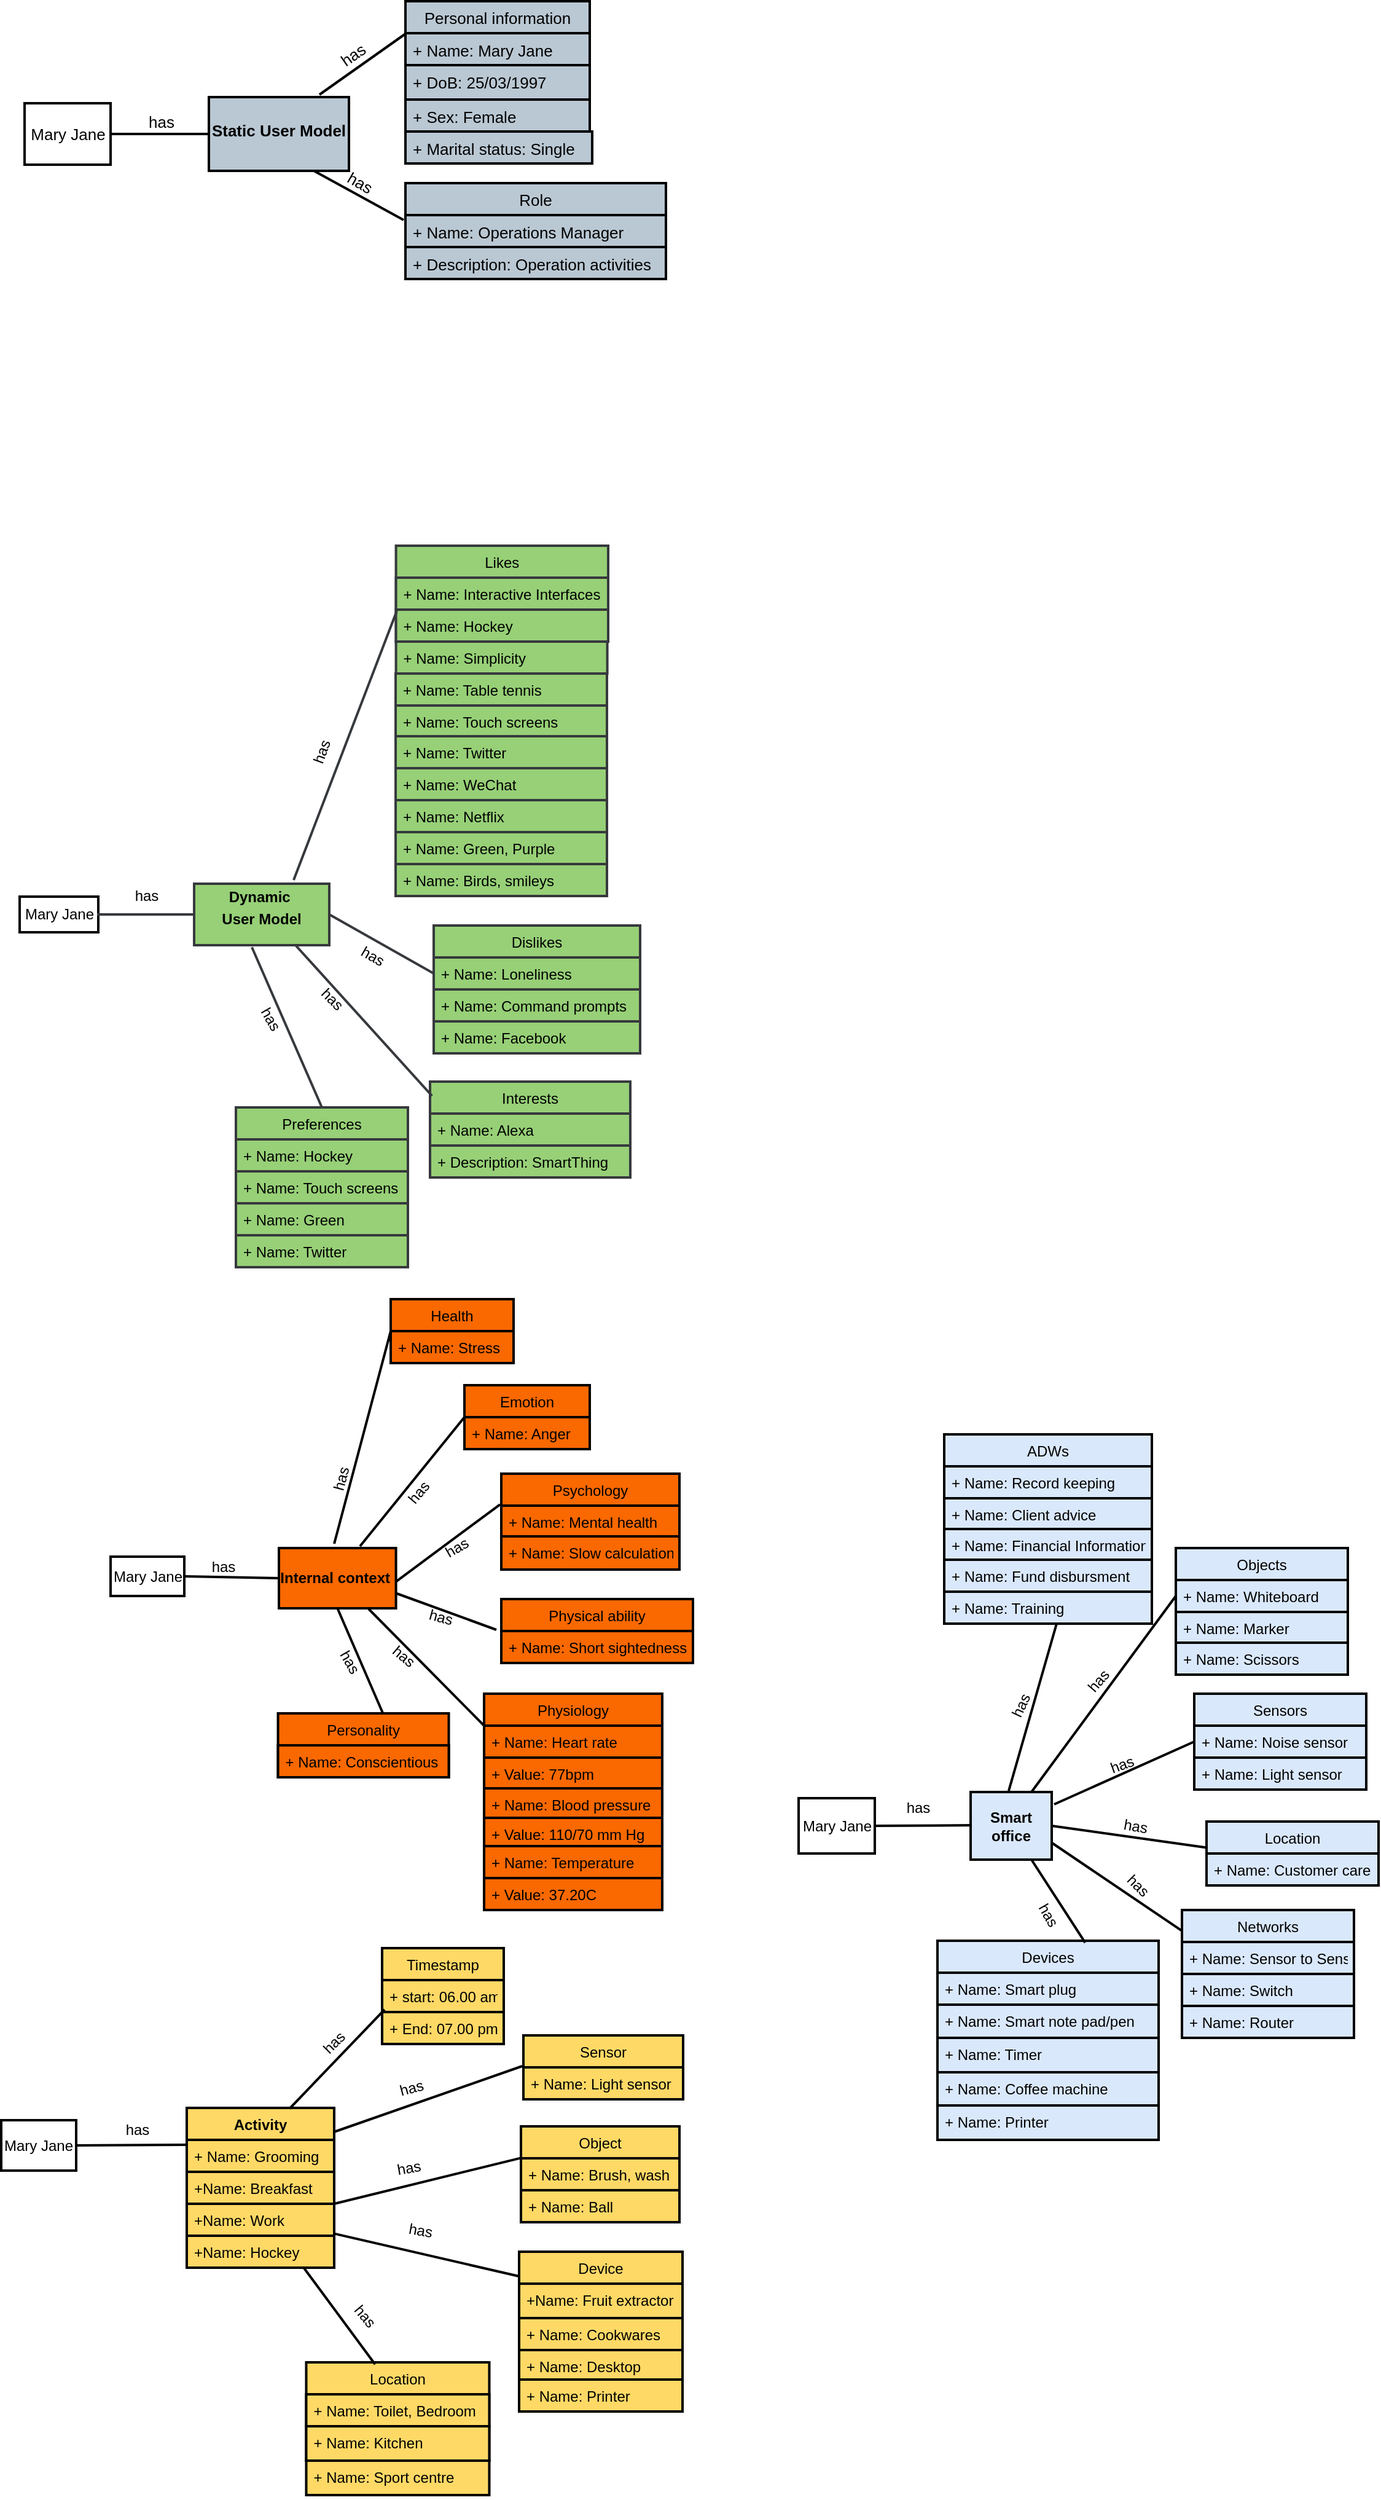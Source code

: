<mxfile version="20.6.0" type="github">
  <diagram id="Bp2Dv1LTaWJT7jzbfcM8" name="Page-1">
    <mxGraphModel dx="1422" dy="1513" grid="0" gridSize="10" guides="1" tooltips="1" connect="1" arrows="1" fold="1" page="1" pageScale="1" pageWidth="827" pageHeight="1169" math="0" shadow="0">
      <root>
        <mxCell id="0" />
        <mxCell id="1" parent="0" />
        <mxCell id="ATSnxGeb57XHxsGHP6tk-2" value="Personal information" style="swimlane;fontStyle=0;childLayout=stackLayout;horizontal=1;startSize=26;fillColor=#BAC8D3;horizontalStack=0;resizeParent=1;resizeParentMax=0;resizeLast=0;collapsible=1;marginBottom=0;strokeColor=#000000;strokeWidth=2;fontSize=13;" parent="1" vertex="1">
          <mxGeometry x="-442" y="-273" width="150" height="106" as="geometry" />
        </mxCell>
        <mxCell id="ATSnxGeb57XHxsGHP6tk-3" value="+ Name: Mary Jane" style="text;strokeColor=#000000;fillColor=#bac8d3;align=left;verticalAlign=top;spacingLeft=4;spacingRight=4;overflow=hidden;rotatable=0;points=[[0,0.5],[1,0.5]];portConstraint=eastwest;strokeWidth=2;fontSize=13;" parent="ATSnxGeb57XHxsGHP6tk-2" vertex="1">
          <mxGeometry y="26" width="150" height="26" as="geometry" />
        </mxCell>
        <mxCell id="ATSnxGeb57XHxsGHP6tk-4" value="+ DoB: 25/03/1997" style="text;strokeColor=#000000;fillColor=#bac8d3;align=left;verticalAlign=top;spacingLeft=4;spacingRight=4;overflow=hidden;rotatable=0;points=[[0,0.5],[1,0.5]];portConstraint=eastwest;strokeWidth=2;fontSize=13;" parent="ATSnxGeb57XHxsGHP6tk-2" vertex="1">
          <mxGeometry y="52" width="150" height="28" as="geometry" />
        </mxCell>
        <mxCell id="ATSnxGeb57XHxsGHP6tk-5" value="+ Sex: Female" style="text;strokeColor=#000000;fillColor=#bac8d3;align=left;verticalAlign=top;spacingLeft=4;spacingRight=4;overflow=hidden;rotatable=0;points=[[0,0.5],[1,0.5]];portConstraint=eastwest;strokeWidth=2;fontSize=13;" parent="ATSnxGeb57XHxsGHP6tk-2" vertex="1">
          <mxGeometry y="80" width="150" height="26" as="geometry" />
        </mxCell>
        <mxCell id="ATSnxGeb57XHxsGHP6tk-6" value="Role" style="swimlane;fontStyle=0;childLayout=stackLayout;horizontal=1;startSize=26;fillColor=#bac8d3;horizontalStack=0;resizeParent=1;resizeParentMax=0;resizeLast=0;collapsible=1;marginBottom=0;strokeColor=#000000;strokeWidth=2;fontSize=13;" parent="1" vertex="1">
          <mxGeometry x="-442" y="-125" width="212" height="78" as="geometry" />
        </mxCell>
        <mxCell id="ATSnxGeb57XHxsGHP6tk-7" value="+ Name: Operations Manager" style="text;strokeColor=#000000;fillColor=#bac8d3;align=left;verticalAlign=top;spacingLeft=4;spacingRight=4;overflow=hidden;rotatable=0;points=[[0,0.5],[1,0.5]];portConstraint=eastwest;strokeWidth=2;fontSize=13;" parent="ATSnxGeb57XHxsGHP6tk-6" vertex="1">
          <mxGeometry y="26" width="212" height="26" as="geometry" />
        </mxCell>
        <mxCell id="ATSnxGeb57XHxsGHP6tk-8" value="+ Description: Operation activities" style="text;strokeColor=#000000;fillColor=#bac8d3;align=left;verticalAlign=top;spacingLeft=4;spacingRight=4;overflow=hidden;rotatable=0;points=[[0,0.5],[1,0.5]];portConstraint=eastwest;strokeWidth=2;fontSize=13;" parent="ATSnxGeb57XHxsGHP6tk-6" vertex="1">
          <mxGeometry y="52" width="212" height="26" as="geometry" />
        </mxCell>
        <mxCell id="ATSnxGeb57XHxsGHP6tk-9" value="" style="endArrow=none;html=1;rounded=0;fillColor=#bac8d3;strokeColor=#000000;strokeWidth=2;entryX=0;entryY=0.25;entryDx=0;entryDy=0;fontSize=13;" parent="1" target="ATSnxGeb57XHxsGHP6tk-2" edge="1">
          <mxGeometry width="50" height="50" relative="1" as="geometry">
            <mxPoint x="-512" y="-197" as="sourcePoint" />
            <mxPoint x="-282" y="-315" as="targetPoint" />
          </mxGeometry>
        </mxCell>
        <mxCell id="ATSnxGeb57XHxsGHP6tk-10" value="" style="endArrow=none;html=1;rounded=0;exitX=0.75;exitY=1;exitDx=0;exitDy=0;entryX=-0.007;entryY=0.154;entryDx=0;entryDy=0;entryPerimeter=0;fillColor=#bac8d3;strokeColor=#000000;strokeWidth=2;fontSize=13;" parent="1" source="ATSnxGeb57XHxsGHP6tk-13" target="ATSnxGeb57XHxsGHP6tk-7" edge="1">
          <mxGeometry width="50" height="50" relative="1" as="geometry">
            <mxPoint x="-397" y="-175" as="sourcePoint" />
            <mxPoint x="-282" y="-115" as="targetPoint" />
          </mxGeometry>
        </mxCell>
        <mxCell id="ATSnxGeb57XHxsGHP6tk-11" value="has" style="text;html=1;align=center;verticalAlign=middle;resizable=0;points=[];autosize=1;rotation=30;strokeWidth=0;strokeColor=none;fontSize=13;" parent="1" vertex="1">
          <mxGeometry x="-495" y="-136" width="31" height="20" as="geometry" />
        </mxCell>
        <mxCell id="ATSnxGeb57XHxsGHP6tk-12" value="Mary Jane" style="html=1;strokeWidth=2;strokeColor=#000000;fontSize=13;" parent="1" vertex="1">
          <mxGeometry x="-752" y="-190" width="70" height="50" as="geometry" />
        </mxCell>
        <mxCell id="ATSnxGeb57XHxsGHP6tk-13" value="&lt;p style=&quot;margin: 4px 0px 0px; text-align: center; font-size: 13px;&quot;&gt;&lt;br style=&quot;font-size: 13px;&quot;&gt;&lt;b style=&quot;font-size: 13px;&quot;&gt;Static User Model&lt;/b&gt;&lt;/p&gt;" style="verticalAlign=top;align=left;overflow=fill;fontSize=13;fontFamily=Helvetica;html=1;strokeColor=#000000;strokeWidth=2;fillColor=#bac8d3;" parent="1" vertex="1">
          <mxGeometry x="-602" y="-195" width="114" height="60" as="geometry" />
        </mxCell>
        <mxCell id="ATSnxGeb57XHxsGHP6tk-14" value="" style="endArrow=none;html=1;rounded=0;strokeWidth=2;entryX=0;entryY=0.5;entryDx=0;entryDy=0;strokeColor=#000000;fontSize=13;" parent="1" target="ATSnxGeb57XHxsGHP6tk-13" edge="1">
          <mxGeometry width="50" height="50" relative="1" as="geometry">
            <mxPoint x="-682" y="-165" as="sourcePoint" />
            <mxPoint x="-532" y="-215" as="targetPoint" />
          </mxGeometry>
        </mxCell>
        <mxCell id="ATSnxGeb57XHxsGHP6tk-15" value="has" style="text;html=1;align=center;verticalAlign=middle;resizable=0;points=[];autosize=1;rotation=-35;strokeWidth=0;strokeColor=none;fontSize=13;" parent="1" vertex="1">
          <mxGeometry x="-501" y="-239" width="31" height="20" as="geometry" />
        </mxCell>
        <mxCell id="ATSnxGeb57XHxsGHP6tk-16" value="has" style="text;html=1;align=center;verticalAlign=middle;resizable=0;points=[];autosize=1;strokeColor=none;fillColor=none;fontSize=13;" parent="1" vertex="1">
          <mxGeometry x="-657" y="-185" width="31" height="20" as="geometry" />
        </mxCell>
        <mxCell id="ATSnxGeb57XHxsGHP6tk-17" value="+ Marital status: Single" style="text;strokeColor=#000000;fillColor=#bac8d3;align=left;verticalAlign=top;spacingLeft=4;spacingRight=4;overflow=hidden;rotatable=0;points=[[0,0.5],[1,0.5]];portConstraint=eastwest;strokeWidth=2;fontSize=13;" parent="1" vertex="1">
          <mxGeometry x="-442" y="-167" width="152" height="26" as="geometry" />
        </mxCell>
        <mxCell id="ATSnxGeb57XHxsGHP6tk-18" value="Mary Jane" style="html=1;strokeWidth=2;" parent="1" vertex="1">
          <mxGeometry x="-756" y="455.5" width="64" height="29" as="geometry" />
        </mxCell>
        <mxCell id="ATSnxGeb57XHxsGHP6tk-19" value="&lt;p style=&quot;margin: 0px ; margin-top: 4px ; text-align: center&quot;&gt;&lt;b&gt;Dynamic&amp;nbsp;&lt;/b&gt;&lt;/p&gt;&lt;p style=&quot;margin: 0px ; margin-top: 4px ; text-align: center&quot;&gt;&lt;b&gt;User Model&lt;/b&gt;&lt;/p&gt;" style="verticalAlign=top;align=left;overflow=fill;fontSize=12;fontFamily=Helvetica;html=1;strokeColor=#36393d;strokeWidth=2;fillColor=#97D077;" parent="1" vertex="1">
          <mxGeometry x="-614" y="445" width="110" height="50" as="geometry" />
        </mxCell>
        <mxCell id="ATSnxGeb57XHxsGHP6tk-20" value="" style="endArrow=none;html=1;rounded=0;strokeWidth=2;entryX=0;entryY=0.5;entryDx=0;entryDy=0;fillColor=#cdeb8b;strokeColor=#36393d;" parent="1" target="ATSnxGeb57XHxsGHP6tk-19" edge="1">
          <mxGeometry width="50" height="50" relative="1" as="geometry">
            <mxPoint x="-693" y="470" as="sourcePoint" />
            <mxPoint x="-614" y="465" as="targetPoint" />
          </mxGeometry>
        </mxCell>
        <mxCell id="ATSnxGeb57XHxsGHP6tk-21" value="has" style="text;html=1;align=center;verticalAlign=middle;resizable=0;points=[];autosize=1;strokeColor=#FFFFFF;fillColor=#FFFFFF;strokeWidth=2;" parent="1" vertex="1">
          <mxGeometry x="-668" y="445" width="30" height="20" as="geometry" />
        </mxCell>
        <mxCell id="ATSnxGeb57XHxsGHP6tk-22" value="Likes" style="swimlane;fontStyle=0;childLayout=stackLayout;horizontal=1;startSize=26;fillColor=#97D077;horizontalStack=0;resizeParent=1;resizeParentMax=0;resizeLast=0;collapsible=1;marginBottom=0;strokeColor=#36393d;strokeWidth=2;" parent="1" vertex="1">
          <mxGeometry x="-449.71" y="170" width="172.71" height="78" as="geometry" />
        </mxCell>
        <mxCell id="ATSnxGeb57XHxsGHP6tk-23" value="+ Name: Interactive Interfaces" style="text;strokeColor=#36393d;fillColor=#97D077;align=left;verticalAlign=top;spacingLeft=4;spacingRight=4;overflow=hidden;rotatable=0;points=[[0,0.5],[1,0.5]];portConstraint=eastwest;strokeWidth=2;" parent="ATSnxGeb57XHxsGHP6tk-22" vertex="1">
          <mxGeometry y="26" width="172.71" height="26" as="geometry" />
        </mxCell>
        <mxCell id="ATSnxGeb57XHxsGHP6tk-24" value="+ Name: Hockey" style="text;strokeColor=#36393d;fillColor=#97D077;align=left;verticalAlign=top;spacingLeft=4;spacingRight=4;overflow=hidden;rotatable=0;points=[[0,0.5],[1,0.5]];portConstraint=eastwest;strokeWidth=2;" parent="ATSnxGeb57XHxsGHP6tk-22" vertex="1">
          <mxGeometry y="52" width="172.71" height="26" as="geometry" />
        </mxCell>
        <mxCell id="ATSnxGeb57XHxsGHP6tk-25" value="Dislikes" style="swimlane;fontStyle=0;childLayout=stackLayout;horizontal=1;startSize=26;fillColor=#97D077;horizontalStack=0;resizeParent=1;resizeParentMax=0;resizeLast=0;collapsible=1;marginBottom=0;strokeColor=#36393d;strokeWidth=2;" parent="1" vertex="1">
          <mxGeometry x="-419" y="479" width="168" height="78" as="geometry" />
        </mxCell>
        <mxCell id="ATSnxGeb57XHxsGHP6tk-26" value="+ Name: Loneliness" style="text;strokeColor=#36393d;fillColor=#97D077;align=left;verticalAlign=top;spacingLeft=4;spacingRight=4;overflow=hidden;rotatable=0;points=[[0,0.5],[1,0.5]];portConstraint=eastwest;strokeWidth=2;" parent="ATSnxGeb57XHxsGHP6tk-25" vertex="1">
          <mxGeometry y="26" width="168" height="26" as="geometry" />
        </mxCell>
        <mxCell id="ATSnxGeb57XHxsGHP6tk-27" value="+ Name: Command prompts" style="text;strokeColor=#36393d;fillColor=#97D077;align=left;verticalAlign=top;spacingLeft=4;spacingRight=4;overflow=hidden;rotatable=0;points=[[0,0.5],[1,0.5]];portConstraint=eastwest;strokeWidth=2;" parent="ATSnxGeb57XHxsGHP6tk-25" vertex="1">
          <mxGeometry y="52" width="168" height="26" as="geometry" />
        </mxCell>
        <mxCell id="ATSnxGeb57XHxsGHP6tk-28" value="Preferences" style="swimlane;fontStyle=0;childLayout=stackLayout;horizontal=1;startSize=26;fillColor=#97D077;horizontalStack=0;resizeParent=1;resizeParentMax=0;resizeLast=0;collapsible=1;marginBottom=0;strokeColor=#36393d;strokeWidth=2;" parent="1" vertex="1">
          <mxGeometry x="-580" y="627" width="140" height="78" as="geometry" />
        </mxCell>
        <mxCell id="ATSnxGeb57XHxsGHP6tk-29" value="+ Name: Hockey" style="text;strokeColor=#36393d;fillColor=#97D077;align=left;verticalAlign=top;spacingLeft=4;spacingRight=4;overflow=hidden;rotatable=0;points=[[0,0.5],[1,0.5]];portConstraint=eastwest;strokeWidth=2;" parent="ATSnxGeb57XHxsGHP6tk-28" vertex="1">
          <mxGeometry y="26" width="140" height="26" as="geometry" />
        </mxCell>
        <mxCell id="ATSnxGeb57XHxsGHP6tk-30" value="+ Name: Touch screens" style="text;strokeColor=#36393d;fillColor=#97D077;align=left;verticalAlign=top;spacingLeft=4;spacingRight=4;overflow=hidden;rotatable=0;points=[[0,0.5],[1,0.5]];portConstraint=eastwest;strokeWidth=2;" parent="ATSnxGeb57XHxsGHP6tk-28" vertex="1">
          <mxGeometry y="52" width="140" height="26" as="geometry" />
        </mxCell>
        <mxCell id="ATSnxGeb57XHxsGHP6tk-31" value="Interests" style="swimlane;fontStyle=0;childLayout=stackLayout;horizontal=1;startSize=26;fillColor=#97D077;horizontalStack=0;resizeParent=1;resizeParentMax=0;resizeLast=0;collapsible=1;marginBottom=0;strokeColor=#36393d;strokeWidth=2;" parent="1" vertex="1">
          <mxGeometry x="-422" y="606" width="163" height="78" as="geometry" />
        </mxCell>
        <mxCell id="ATSnxGeb57XHxsGHP6tk-32" value="+ Name: Alexa" style="text;strokeColor=#36393d;fillColor=#97D077;align=left;verticalAlign=top;spacingLeft=4;spacingRight=4;overflow=hidden;rotatable=0;points=[[0,0.5],[1,0.5]];portConstraint=eastwest;strokeWidth=2;" parent="ATSnxGeb57XHxsGHP6tk-31" vertex="1">
          <mxGeometry y="26" width="163" height="26" as="geometry" />
        </mxCell>
        <mxCell id="ATSnxGeb57XHxsGHP6tk-33" value="+ Description: SmartThing" style="text;strokeColor=#36393d;fillColor=#97D077;align=left;verticalAlign=top;spacingLeft=4;spacingRight=4;overflow=hidden;rotatable=0;points=[[0,0.5],[1,0.5]];portConstraint=eastwest;strokeWidth=2;" parent="ATSnxGeb57XHxsGHP6tk-31" vertex="1">
          <mxGeometry y="52" width="163" height="26" as="geometry" />
        </mxCell>
        <mxCell id="ATSnxGeb57XHxsGHP6tk-34" value="" style="endArrow=none;html=1;rounded=0;strokeWidth=2;fillColor=#cdeb8b;strokeColor=#36393d;entryX=0.004;entryY=0.038;entryDx=0;entryDy=0;entryPerimeter=0;" parent="1" target="ATSnxGeb57XHxsGHP6tk-24" edge="1">
          <mxGeometry width="50" height="50" relative="1" as="geometry">
            <mxPoint x="-533" y="442" as="sourcePoint" />
            <mxPoint x="-450" y="310" as="targetPoint" />
          </mxGeometry>
        </mxCell>
        <mxCell id="ATSnxGeb57XHxsGHP6tk-35" value="" style="endArrow=none;html=1;rounded=0;strokeWidth=2;exitX=1;exitY=0.5;exitDx=0;exitDy=0;entryX=0;entryY=0.5;entryDx=0;entryDy=0;fillColor=#cdeb8b;strokeColor=#36393d;" parent="1" source="ATSnxGeb57XHxsGHP6tk-19" target="ATSnxGeb57XHxsGHP6tk-25" edge="1">
          <mxGeometry width="50" height="50" relative="1" as="geometry">
            <mxPoint x="-563" y="585" as="sourcePoint" />
            <mxPoint x="-433" y="505" as="targetPoint" />
          </mxGeometry>
        </mxCell>
        <mxCell id="ATSnxGeb57XHxsGHP6tk-36" value="" style="endArrow=none;html=1;rounded=0;strokeWidth=2;entryX=0.427;entryY=1.033;entryDx=0;entryDy=0;entryPerimeter=0;fillColor=#cdeb8b;strokeColor=#36393d;exitX=0.5;exitY=0;exitDx=0;exitDy=0;" parent="1" source="ATSnxGeb57XHxsGHP6tk-28" target="ATSnxGeb57XHxsGHP6tk-19" edge="1">
          <mxGeometry width="50" height="50" relative="1" as="geometry">
            <mxPoint x="-566" y="625" as="sourcePoint" />
            <mxPoint x="-583" y="553" as="targetPoint" />
          </mxGeometry>
        </mxCell>
        <mxCell id="ATSnxGeb57XHxsGHP6tk-37" value="" style="endArrow=none;html=1;rounded=0;strokeWidth=2;exitX=0.75;exitY=1;exitDx=0;exitDy=0;fillColor=#cdeb8b;strokeColor=#36393d;entryX=0.01;entryY=0.149;entryDx=0;entryDy=0;entryPerimeter=0;" parent="1" source="ATSnxGeb57XHxsGHP6tk-19" target="ATSnxGeb57XHxsGHP6tk-31" edge="1">
          <mxGeometry width="50" height="50" relative="1" as="geometry">
            <mxPoint x="-533" y="585" as="sourcePoint" />
            <mxPoint x="-425" y="614" as="targetPoint" />
          </mxGeometry>
        </mxCell>
        <mxCell id="ATSnxGeb57XHxsGHP6tk-38" value="has" style="text;html=1;align=center;verticalAlign=middle;resizable=0;points=[];autosize=1;strokeColor=#FFFFFF;fillColor=#FFFFFF;rotation=-70;strokeWidth=0;" parent="1" vertex="1">
          <mxGeometry x="-525" y="328" width="30" height="20" as="geometry" />
        </mxCell>
        <mxCell id="ATSnxGeb57XHxsGHP6tk-39" value="has" style="text;html=1;align=center;verticalAlign=middle;resizable=0;points=[];autosize=1;strokeColor=#FFFFFF;fillColor=#FFFFFF;rotation=30;strokeWidth=0;" parent="1" vertex="1">
          <mxGeometry x="-484" y="494" width="30" height="20" as="geometry" />
        </mxCell>
        <mxCell id="ATSnxGeb57XHxsGHP6tk-40" value="has" style="text;html=1;align=center;verticalAlign=middle;resizable=0;points=[];autosize=1;rotation=45;" parent="1" vertex="1">
          <mxGeometry x="-516.76" y="529" width="30" height="20" as="geometry" />
        </mxCell>
        <mxCell id="ATSnxGeb57XHxsGHP6tk-41" value="has" style="text;html=1;align=center;verticalAlign=middle;resizable=0;points=[];autosize=1;rotation=60;" parent="1" vertex="1">
          <mxGeometry x="-567" y="545" width="30" height="20" as="geometry" />
        </mxCell>
        <mxCell id="ATSnxGeb57XHxsGHP6tk-42" value="+ Name: Table tennis" style="text;strokeColor=#36393d;fillColor=#97D077;align=left;verticalAlign=top;spacingLeft=4;spacingRight=4;overflow=hidden;rotatable=0;points=[[0,0.5],[1,0.5]];portConstraint=eastwest;strokeWidth=2;" parent="1" vertex="1">
          <mxGeometry x="-450" y="274" width="172" height="26" as="geometry" />
        </mxCell>
        <mxCell id="ATSnxGeb57XHxsGHP6tk-43" value="+ Name: Touch screens" style="text;strokeColor=#36393d;fillColor=#97D077;align=left;verticalAlign=top;spacingLeft=4;spacingRight=4;overflow=hidden;rotatable=0;points=[[0,0.5],[1,0.5]];portConstraint=eastwest;strokeWidth=2;" parent="1" vertex="1">
          <mxGeometry x="-450" y="300" width="172" height="26" as="geometry" />
        </mxCell>
        <mxCell id="ATSnxGeb57XHxsGHP6tk-45" value="+ Name: Twitter" style="text;strokeColor=#36393d;fillColor=#97D077;align=left;verticalAlign=top;spacingLeft=4;spacingRight=4;overflow=hidden;rotatable=0;points=[[0,0.5],[1,0.5]];portConstraint=eastwest;strokeWidth=2;" parent="1" vertex="1">
          <mxGeometry x="-450" y="325" width="172" height="26" as="geometry" />
        </mxCell>
        <mxCell id="ATSnxGeb57XHxsGHP6tk-46" value="+ Name: WeChat" style="text;strokeColor=#36393d;fillColor=#97D077;align=left;verticalAlign=top;spacingLeft=4;spacingRight=4;overflow=hidden;rotatable=0;points=[[0,0.5],[1,0.5]];portConstraint=eastwest;strokeWidth=2;" parent="1" vertex="1">
          <mxGeometry x="-450" y="351" width="172" height="26" as="geometry" />
        </mxCell>
        <mxCell id="ATSnxGeb57XHxsGHP6tk-47" value="+ Name: Netflix" style="text;strokeColor=#36393d;fillColor=#97D077;align=left;verticalAlign=top;spacingLeft=4;spacingRight=4;overflow=hidden;rotatable=0;points=[[0,0.5],[1,0.5]];portConstraint=eastwest;strokeWidth=2;" parent="1" vertex="1">
          <mxGeometry x="-450" y="377" width="172" height="26" as="geometry" />
        </mxCell>
        <mxCell id="ATSnxGeb57XHxsGHP6tk-48" value="+ Name: Facebook" style="text;strokeColor=#36393d;fillColor=#97D077;align=left;verticalAlign=top;spacingLeft=4;spacingRight=4;overflow=hidden;rotatable=0;points=[[0,0.5],[1,0.5]];portConstraint=eastwest;strokeWidth=2;" parent="1" vertex="1">
          <mxGeometry x="-419" y="557" width="168" height="26" as="geometry" />
        </mxCell>
        <mxCell id="ATSnxGeb57XHxsGHP6tk-49" value="Mary Jane" style="html=1;fontSize=12;strokeWidth=2;" parent="1" vertex="1">
          <mxGeometry x="-682" y="992.5" width="60" height="32" as="geometry" />
        </mxCell>
        <mxCell id="ATSnxGeb57XHxsGHP6tk-50" value="Psychology" style="swimlane;fontStyle=0;align=center;verticalAlign=top;childLayout=stackLayout;horizontal=1;startSize=26;horizontalStack=0;resizeParent=1;resizeParentMax=0;resizeLast=0;collapsible=1;marginBottom=0;fillColor=#fa6800;strokeColor=#000000;strokeWidth=2;fontColor=#000000;fontSize=12;" parent="1" vertex="1">
          <mxGeometry x="-364" y="925" width="145" height="52" as="geometry" />
        </mxCell>
        <mxCell id="ATSnxGeb57XHxsGHP6tk-51" value="+ Name: Mental health" style="text;strokeColor=#000000;fillColor=#fa6800;align=left;verticalAlign=top;spacingLeft=4;spacingRight=4;overflow=hidden;rotatable=0;points=[[0,0.5],[1,0.5]];portConstraint=eastwest;strokeWidth=2;fontColor=#000000;fontSize=12;" parent="ATSnxGeb57XHxsGHP6tk-50" vertex="1">
          <mxGeometry y="26" width="145" height="26" as="geometry" />
        </mxCell>
        <mxCell id="ATSnxGeb57XHxsGHP6tk-53" value="Health" style="swimlane;fontStyle=0;align=center;verticalAlign=top;childLayout=stackLayout;horizontal=1;startSize=26;horizontalStack=0;resizeParent=1;resizeParentMax=0;resizeLast=0;collapsible=1;marginBottom=0;fillColor=#fa6800;strokeColor=#000000;strokeWidth=2;fontColor=#000000;fontSize=12;" parent="1" vertex="1">
          <mxGeometry x="-454" y="783" width="100" height="52" as="geometry" />
        </mxCell>
        <mxCell id="ATSnxGeb57XHxsGHP6tk-54" value="+ Name: Stress" style="text;strokeColor=#000000;fillColor=#fa6800;align=left;verticalAlign=top;spacingLeft=4;spacingRight=4;overflow=hidden;rotatable=0;points=[[0,0.5],[1,0.5]];portConstraint=eastwest;strokeWidth=2;fontColor=#000000;fontSize=12;" parent="ATSnxGeb57XHxsGHP6tk-53" vertex="1">
          <mxGeometry y="26" width="100" height="26" as="geometry" />
        </mxCell>
        <mxCell id="ATSnxGeb57XHxsGHP6tk-56" value="Emotion" style="swimlane;fontStyle=0;align=center;verticalAlign=top;childLayout=stackLayout;horizontal=1;startSize=26;horizontalStack=0;resizeParent=1;resizeParentMax=0;resizeLast=0;collapsible=1;marginBottom=0;fillColor=#FA6800;strokeColor=#000000;strokeWidth=2;fontColor=#000000;fontSize=12;" parent="1" vertex="1">
          <mxGeometry x="-394" y="853" width="102" height="52" as="geometry" />
        </mxCell>
        <mxCell id="ATSnxGeb57XHxsGHP6tk-57" value="+ Name: Anger" style="text;strokeColor=#000000;fillColor=#fa6800;align=left;verticalAlign=top;spacingLeft=4;spacingRight=4;overflow=hidden;rotatable=0;points=[[0,0.5],[1,0.5]];portConstraint=eastwest;strokeWidth=2;fontColor=#000000;fontSize=12;" parent="ATSnxGeb57XHxsGHP6tk-56" vertex="1">
          <mxGeometry y="26" width="102" height="26" as="geometry" />
        </mxCell>
        <mxCell id="ATSnxGeb57XHxsGHP6tk-62" value="" style="endArrow=none;html=1;rounded=0;fontSize=12;strokeWidth=2;entryX=0;entryY=0.5;entryDx=0;entryDy=0;" parent="1" target="ATSnxGeb57XHxsGHP6tk-53" edge="1">
          <mxGeometry width="50" height="50" relative="1" as="geometry">
            <mxPoint x="-500" y="982" as="sourcePoint" />
            <mxPoint x="-489" y="812" as="targetPoint" />
          </mxGeometry>
        </mxCell>
        <mxCell id="ATSnxGeb57XHxsGHP6tk-63" value="" style="endArrow=none;html=1;rounded=0;entryX=0;entryY=0.5;entryDx=0;entryDy=0;fontSize=12;strokeWidth=2;" parent="1" target="ATSnxGeb57XHxsGHP6tk-56" edge="1">
          <mxGeometry width="50" height="50" relative="1" as="geometry">
            <mxPoint x="-479" y="984" as="sourcePoint" />
            <mxPoint x="-350" y="932" as="targetPoint" />
          </mxGeometry>
        </mxCell>
        <mxCell id="ATSnxGeb57XHxsGHP6tk-64" value="" style="endArrow=none;html=1;rounded=0;exitX=1;exitY=0.962;exitDx=0;exitDy=0;entryX=0;entryY=-0.038;entryDx=0;entryDy=0;entryPerimeter=0;exitPerimeter=0;fontSize=12;strokeWidth=2;" parent="1" edge="1">
          <mxGeometry width="50" height="50" relative="1" as="geometry">
            <mxPoint x="-450" y="1013.012" as="sourcePoint" />
            <mxPoint x="-365" y="950.012" as="targetPoint" />
          </mxGeometry>
        </mxCell>
        <mxCell id="ATSnxGeb57XHxsGHP6tk-66" value="" style="endArrow=none;html=1;rounded=0;exitX=1;exitY=0.5;exitDx=0;exitDy=0;entryX=0;entryY=0.5;entryDx=0;entryDy=0;fontSize=12;strokeWidth=2;" parent="1" source="ATSnxGeb57XHxsGHP6tk-49" target="ATSnxGeb57XHxsGHP6tk-77" edge="1">
          <mxGeometry width="50" height="50" relative="1" as="geometry">
            <mxPoint x="-660" y="1032" as="sourcePoint" />
            <mxPoint x="-590" y="1007.994" as="targetPoint" />
          </mxGeometry>
        </mxCell>
        <mxCell id="ATSnxGeb57XHxsGHP6tk-67" value="has" style="text;html=1;strokeColor=none;fillColor=none;align=center;verticalAlign=middle;whiteSpace=wrap;rounded=0;fontSize=12;strokeWidth=2;" parent="1" vertex="1">
          <mxGeometry x="-620" y="985.5" width="60" height="30" as="geometry" />
        </mxCell>
        <mxCell id="ATSnxGeb57XHxsGHP6tk-68" value="has" style="text;html=1;strokeColor=none;fillColor=none;align=center;verticalAlign=middle;whiteSpace=wrap;rounded=0;rotation=-75;fontSize=12;strokeWidth=2;" parent="1" vertex="1">
          <mxGeometry x="-524" y="914" width="60" height="30" as="geometry" />
        </mxCell>
        <mxCell id="ATSnxGeb57XHxsGHP6tk-69" value="has" style="text;html=1;strokeColor=none;fillColor=none;align=center;verticalAlign=middle;whiteSpace=wrap;rounded=0;rotation=-50;fontSize=12;strokeWidth=2;" parent="1" vertex="1">
          <mxGeometry x="-460.73" y="925" width="60" height="30" as="geometry" />
        </mxCell>
        <mxCell id="ATSnxGeb57XHxsGHP6tk-70" value="has" style="text;html=1;strokeColor=none;fillColor=none;align=center;verticalAlign=middle;whiteSpace=wrap;rounded=0;rotation=-30;fontSize=12;strokeWidth=2;" parent="1" vertex="1">
          <mxGeometry x="-429.56" y="970" width="60" height="30" as="geometry" />
        </mxCell>
        <mxCell id="ATSnxGeb57XHxsGHP6tk-72" value="Physical ability" style="swimlane;fontStyle=0;align=center;verticalAlign=top;childLayout=stackLayout;horizontal=1;startSize=26;horizontalStack=0;resizeParent=1;resizeParentMax=0;resizeLast=0;collapsible=1;marginBottom=0;fillColor=#FA6800;strokeColor=#000000;strokeWidth=2;fontColor=#000000;fontSize=12;" parent="1" vertex="1">
          <mxGeometry x="-364" y="1027" width="156" height="52" as="geometry" />
        </mxCell>
        <mxCell id="ATSnxGeb57XHxsGHP6tk-73" value="+ Name: Short sightedness" style="text;strokeColor=#000000;fillColor=#FA6800;align=left;verticalAlign=top;spacingLeft=4;spacingRight=4;overflow=hidden;rotatable=0;points=[[0,0.5],[1,0.5]];portConstraint=eastwest;strokeWidth=2;fontColor=#000000;fontSize=12;" parent="ATSnxGeb57XHxsGHP6tk-72" vertex="1">
          <mxGeometry y="26" width="156" height="26" as="geometry" />
        </mxCell>
        <mxCell id="ATSnxGeb57XHxsGHP6tk-75" value="" style="endArrow=none;html=1;rounded=0;startArrow=none;exitX=1;exitY=0.75;exitDx=0;exitDy=0;fontSize=12;strokeWidth=2;" parent="1" source="ATSnxGeb57XHxsGHP6tk-77" edge="1">
          <mxGeometry width="50" height="50" relative="1" as="geometry">
            <mxPoint x="-510" y="1042" as="sourcePoint" />
            <mxPoint x="-368" y="1052" as="targetPoint" />
          </mxGeometry>
        </mxCell>
        <mxCell id="ATSnxGeb57XHxsGHP6tk-76" value="has" style="text;html=1;strokeColor=none;fillColor=none;align=center;verticalAlign=middle;whiteSpace=wrap;rounded=0;rotation=15;fontSize=12;strokeWidth=2;" parent="1" vertex="1">
          <mxGeometry x="-443" y="1027" width="60" height="30" as="geometry" />
        </mxCell>
        <mxCell id="ATSnxGeb57XHxsGHP6tk-77" value="&lt;b style=&quot;font-size: 12px;&quot;&gt;Internal context&amp;nbsp;&lt;/b&gt;" style="rounded=0;whiteSpace=wrap;html=1;strokeColor=#000000;strokeWidth=2;fillColor=#FA6800;fontSize=12;" parent="1" vertex="1">
          <mxGeometry x="-545" y="985.5" width="95.29" height="49" as="geometry" />
        </mxCell>
        <mxCell id="ATSnxGeb57XHxsGHP6tk-78" value="Personality" style="swimlane;fontStyle=0;align=center;verticalAlign=top;childLayout=stackLayout;horizontal=1;startSize=26;horizontalStack=0;resizeParent=1;resizeParentMax=0;resizeLast=0;collapsible=1;marginBottom=0;fillColor=#FA6800;strokeColor=#000000;strokeWidth=2;fontColor=#000000;fontSize=12;" parent="1" vertex="1">
          <mxGeometry x="-545.73" y="1120" width="139" height="52" as="geometry" />
        </mxCell>
        <mxCell id="ATSnxGeb57XHxsGHP6tk-79" value="+ Name: Conscientious" style="text;strokeColor=#000000;fillColor=#fa6800;align=left;verticalAlign=top;spacingLeft=4;spacingRight=4;overflow=hidden;rotatable=0;points=[[0,0.5],[1,0.5]];portConstraint=eastwest;strokeWidth=2;fontColor=#000000;fontSize=12;" parent="ATSnxGeb57XHxsGHP6tk-78" vertex="1">
          <mxGeometry y="26" width="139" height="26" as="geometry" />
        </mxCell>
        <mxCell id="ATSnxGeb57XHxsGHP6tk-81" value="+ Name: Slow calculations" style="text;strokeColor=#000000;fillColor=#fa6800;align=left;verticalAlign=top;spacingLeft=4;spacingRight=4;overflow=hidden;rotatable=0;points=[[0,0.5],[1,0.5]];portConstraint=eastwest;strokeWidth=2;fontColor=#000000;fontSize=12;" parent="1" vertex="1">
          <mxGeometry x="-364" y="976" width="145" height="27" as="geometry" />
        </mxCell>
        <mxCell id="ATSnxGeb57XHxsGHP6tk-83" value="" style="endArrow=none;html=1;rounded=0;exitX=0.612;exitY=-0.015;exitDx=0;exitDy=0;entryX=0.5;entryY=1;entryDx=0;entryDy=0;strokeWidth=2;fontSize=12;exitPerimeter=0;" parent="1" source="ATSnxGeb57XHxsGHP6tk-78" target="ATSnxGeb57XHxsGHP6tk-77" edge="1">
          <mxGeometry width="50" height="50" relative="1" as="geometry">
            <mxPoint x="-680" y="1080" as="sourcePoint" />
            <mxPoint x="-630" y="1030" as="targetPoint" />
          </mxGeometry>
        </mxCell>
        <mxCell id="ATSnxGeb57XHxsGHP6tk-84" value="has" style="text;html=1;strokeColor=none;fillColor=none;align=center;verticalAlign=middle;whiteSpace=wrap;rounded=0;rotation=60;fontSize=12;strokeWidth=2;" parent="1" vertex="1">
          <mxGeometry x="-516.76" y="1063.5" width="60" height="30" as="geometry" />
        </mxCell>
        <mxCell id="ATSnxGeb57XHxsGHP6tk-85" value="Mary Jane" style="rounded=0;whiteSpace=wrap;html=1;fontSize=12;strokeColor=#000000;strokeWidth=2;fillColor=#FFFFFF;" parent="1" vertex="1">
          <mxGeometry x="-771" y="1451" width="61" height="41" as="geometry" />
        </mxCell>
        <mxCell id="ATSnxGeb57XHxsGHP6tk-89" value="Sensor" style="swimlane;fontStyle=0;align=center;verticalAlign=top;childLayout=stackLayout;horizontal=1;startSize=26;horizontalStack=0;resizeParent=1;resizeParentMax=0;resizeLast=0;collapsible=1;marginBottom=0;fontSize=12;strokeColor=#000000;strokeWidth=2;fillColor=#FFD966;fontColor=#000000;" parent="1" vertex="1">
          <mxGeometry x="-346" y="1382" width="130" height="52" as="geometry" />
        </mxCell>
        <mxCell id="ATSnxGeb57XHxsGHP6tk-90" value="+ Name: Light sensor" style="text;strokeColor=#000000;fillColor=#FFD966;align=left;verticalAlign=top;spacingLeft=4;spacingRight=4;overflow=hidden;rotatable=0;points=[[0,0.5],[1,0.5]];portConstraint=eastwest;fontSize=12;fontStyle=0;fontColor=#000000;strokeWidth=2;" parent="ATSnxGeb57XHxsGHP6tk-89" vertex="1">
          <mxGeometry y="26" width="130" height="26" as="geometry" />
        </mxCell>
        <mxCell id="ATSnxGeb57XHxsGHP6tk-92" value="Device" style="swimlane;fontStyle=0;align=center;verticalAlign=top;childLayout=stackLayout;horizontal=1;startSize=26;horizontalStack=0;resizeParent=1;resizeParentMax=0;resizeLast=0;collapsible=1;marginBottom=0;fontSize=12;strokeColor=#000000;strokeWidth=2;fillColor=#FFD966;fontColor=#000000;" parent="1" vertex="1">
          <mxGeometry x="-349.5" y="1558" width="133" height="80" as="geometry" />
        </mxCell>
        <mxCell id="ATSnxGeb57XHxsGHP6tk-94" value="+Name: Fruit extractor" style="text;strokeColor=#000000;fillColor=#FFD966;align=left;verticalAlign=top;spacingLeft=4;spacingRight=4;overflow=hidden;rotatable=0;points=[[0,0.5],[1,0.5]];portConstraint=eastwest;fontSize=12;fontStyle=0;fontColor=#000000;strokeWidth=2;" parent="ATSnxGeb57XHxsGHP6tk-92" vertex="1">
          <mxGeometry y="26" width="133" height="28" as="geometry" />
        </mxCell>
        <mxCell id="ATSnxGeb57XHxsGHP6tk-93" value="+ Name: Cookwares" style="text;strokeColor=#000000;fillColor=#FFD966;align=left;verticalAlign=top;spacingLeft=4;spacingRight=4;overflow=hidden;rotatable=0;points=[[0,0.5],[1,0.5]];portConstraint=eastwest;fontSize=12;fontStyle=0;fontColor=#000000;strokeWidth=2;" parent="ATSnxGeb57XHxsGHP6tk-92" vertex="1">
          <mxGeometry y="54" width="133" height="26" as="geometry" />
        </mxCell>
        <mxCell id="ATSnxGeb57XHxsGHP6tk-95" value="Timestamp" style="swimlane;fontStyle=0;align=center;verticalAlign=top;childLayout=stackLayout;horizontal=1;startSize=26;horizontalStack=0;resizeParent=1;resizeParentMax=0;resizeLast=0;collapsible=1;marginBottom=0;fontSize=12;strokeColor=#000000;strokeWidth=2;fillColor=#FFD966;fontColor=#000000;" parent="1" vertex="1">
          <mxGeometry x="-461" y="1311" width="99" height="78" as="geometry" />
        </mxCell>
        <mxCell id="ATSnxGeb57XHxsGHP6tk-96" value="+ start: 06.00 am" style="text;strokeColor=#000000;fillColor=#FFD966;align=left;verticalAlign=top;spacingLeft=4;spacingRight=4;overflow=hidden;rotatable=0;points=[[0,0.5],[1,0.5]];portConstraint=eastwest;fontSize=12;fontStyle=0;fontColor=#000000;strokeWidth=2;" parent="ATSnxGeb57XHxsGHP6tk-95" vertex="1">
          <mxGeometry y="26" width="99" height="26" as="geometry" />
        </mxCell>
        <mxCell id="ATSnxGeb57XHxsGHP6tk-97" value="+ End: 07.00 pm" style="text;strokeColor=#000000;fillColor=#FFD966;align=left;verticalAlign=top;spacingLeft=4;spacingRight=4;overflow=hidden;rotatable=0;points=[[0,0.5],[1,0.5]];portConstraint=eastwest;fontSize=12;fontStyle=0;fontColor=#000000;strokeWidth=2;" parent="ATSnxGeb57XHxsGHP6tk-95" vertex="1">
          <mxGeometry y="52" width="99" height="26" as="geometry" />
        </mxCell>
        <mxCell id="ATSnxGeb57XHxsGHP6tk-98" value="Activity" style="swimlane;fontStyle=1;align=center;verticalAlign=top;childLayout=stackLayout;horizontal=1;startSize=26;horizontalStack=0;resizeParent=1;resizeParentMax=0;resizeLast=0;collapsible=1;marginBottom=0;fontSize=12;strokeColor=#000000;strokeWidth=2;fillColor=#FFD966;fontColor=#000000;" parent="1" vertex="1">
          <mxGeometry x="-620" y="1441" width="120" height="78" as="geometry" />
        </mxCell>
        <mxCell id="ATSnxGeb57XHxsGHP6tk-99" value="+ Name: Grooming" style="text;strokeColor=#000000;fillColor=#FFD966;align=left;verticalAlign=top;spacingLeft=4;spacingRight=4;overflow=hidden;rotatable=0;points=[[0,0.5],[1,0.5]];portConstraint=eastwest;fontSize=12;fontStyle=0;fontColor=#000000;strokeWidth=2;" parent="ATSnxGeb57XHxsGHP6tk-98" vertex="1">
          <mxGeometry y="26" width="120" height="26" as="geometry" />
        </mxCell>
        <mxCell id="ATSnxGeb57XHxsGHP6tk-100" value="+Name: Breakfast" style="text;strokeColor=#000000;fillColor=#FFD966;align=left;verticalAlign=top;spacingLeft=4;spacingRight=4;overflow=hidden;rotatable=0;points=[[0,0.5],[1,0.5]];portConstraint=eastwest;fontSize=12;fontStyle=0;fontColor=#000000;strokeWidth=2;" parent="ATSnxGeb57XHxsGHP6tk-98" vertex="1">
          <mxGeometry y="52" width="120" height="26" as="geometry" />
        </mxCell>
        <mxCell id="ATSnxGeb57XHxsGHP6tk-101" value="Location" style="swimlane;fontStyle=0;align=center;verticalAlign=top;childLayout=stackLayout;horizontal=1;startSize=26;horizontalStack=0;resizeParent=1;resizeParentMax=0;resizeLast=0;collapsible=1;marginBottom=0;fontSize=12;strokeColor=#000000;strokeWidth=2;fillColor=#FFD966;fontColor=#000000;" parent="1" vertex="1">
          <mxGeometry x="-522.76" y="1648" width="149" height="80" as="geometry" />
        </mxCell>
        <mxCell id="ATSnxGeb57XHxsGHP6tk-102" value="+ Name: Toilet, Bedroom" style="text;strokeColor=#000000;fillColor=#FFD966;align=left;verticalAlign=top;spacingLeft=4;spacingRight=4;overflow=hidden;rotatable=0;points=[[0,0.5],[1,0.5]];portConstraint=eastwest;fontSize=12;fontStyle=0;fontColor=#000000;strokeWidth=2;" parent="ATSnxGeb57XHxsGHP6tk-101" vertex="1">
          <mxGeometry y="26" width="149" height="26" as="geometry" />
        </mxCell>
        <mxCell id="ATSnxGeb57XHxsGHP6tk-103" value="+ Name: Kitchen" style="text;strokeColor=#000000;fillColor=#FFD966;align=left;verticalAlign=top;spacingLeft=4;spacingRight=4;overflow=hidden;rotatable=0;points=[[0,0.5],[1,0.5]];portConstraint=eastwest;fontSize=12;fontStyle=0;fontColor=#000000;strokeWidth=2;" parent="ATSnxGeb57XHxsGHP6tk-101" vertex="1">
          <mxGeometry y="52" width="149" height="28" as="geometry" />
        </mxCell>
        <mxCell id="ATSnxGeb57XHxsGHP6tk-104" value="" style="endArrow=none;html=1;rounded=0;fontSize=12;entryX=0;entryY=0.5;entryDx=0;entryDy=0;strokeWidth=2;strokeColor=#000000;exitX=0.697;exitY=0.008;exitDx=0;exitDy=0;exitPerimeter=0;" parent="1" source="ATSnxGeb57XHxsGHP6tk-98" edge="1">
          <mxGeometry width="50" height="50" relative="1" as="geometry">
            <mxPoint x="-530" y="1434" as="sourcePoint" />
            <mxPoint x="-459" y="1361" as="targetPoint" />
          </mxGeometry>
        </mxCell>
        <mxCell id="ATSnxGeb57XHxsGHP6tk-105" value="" style="endArrow=none;html=1;rounded=0;fontSize=12;exitX=1;exitY=0.25;exitDx=0;exitDy=0;strokeWidth=2;strokeColor=#000000;" parent="1" source="ATSnxGeb57XHxsGHP6tk-98" edge="1">
          <mxGeometry width="50" height="50" relative="1" as="geometry">
            <mxPoint x="-370" y="1444" as="sourcePoint" />
            <mxPoint x="-347" y="1407" as="targetPoint" />
          </mxGeometry>
        </mxCell>
        <mxCell id="ATSnxGeb57XHxsGHP6tk-106" value="" style="endArrow=none;html=1;rounded=0;fontSize=12;exitX=1;exitY=1;exitDx=0;exitDy=0;strokeWidth=2;strokeColor=#000000;entryX=-0.003;entryY=-0.007;entryDx=0;entryDy=0;entryPerimeter=0;" parent="1" source="ATSnxGeb57XHxsGHP6tk-98" target="4mZyQIbSrQmDaLUyoQBC-3" edge="1">
          <mxGeometry width="50" height="50" relative="1" as="geometry">
            <mxPoint x="-520" y="1524" as="sourcePoint" />
            <mxPoint x="-345" y="1594" as="targetPoint" />
          </mxGeometry>
        </mxCell>
        <mxCell id="ATSnxGeb57XHxsGHP6tk-107" value="" style="endArrow=none;html=1;rounded=0;fontSize=12;strokeWidth=2;strokeColor=#000000;exitX=0.376;exitY=0.02;exitDx=0;exitDy=0;exitPerimeter=0;" parent="1" source="ATSnxGeb57XHxsGHP6tk-101" edge="1">
          <mxGeometry width="50" height="50" relative="1" as="geometry">
            <mxPoint x="-444" y="1678" as="sourcePoint" />
            <mxPoint x="-527" y="1568" as="targetPoint" />
          </mxGeometry>
        </mxCell>
        <mxCell id="ATSnxGeb57XHxsGHP6tk-108" value="" style="endArrow=none;html=1;rounded=0;fontSize=12;strokeWidth=2;strokeColor=#000000;entryX=0;entryY=0.25;entryDx=0;entryDy=0;exitX=0.997;exitY=0.931;exitDx=0;exitDy=0;exitPerimeter=0;" parent="1" source="ATSnxGeb57XHxsGHP6tk-122" target="ATSnxGeb57XHxsGHP6tk-92" edge="1">
          <mxGeometry width="50" height="50" relative="1" as="geometry">
            <mxPoint x="-496" y="1539" as="sourcePoint" />
            <mxPoint x="-400" y="1630" as="targetPoint" />
          </mxGeometry>
        </mxCell>
        <mxCell id="ATSnxGeb57XHxsGHP6tk-109" value="has" style="text;html=1;strokeColor=#FFFFFF;fillColor=none;align=center;verticalAlign=middle;whiteSpace=wrap;rounded=0;fontSize=12;rotation=-45;strokeWidth=2;" parent="1" vertex="1">
          <mxGeometry x="-524.26" y="1383.98" width="49" height="9" as="geometry" />
        </mxCell>
        <mxCell id="ATSnxGeb57XHxsGHP6tk-110" value="has" style="text;html=1;strokeColor=#FFFFFF;fillColor=none;align=center;verticalAlign=middle;whiteSpace=wrap;rounded=0;fontSize=12;rotation=-15;strokeWidth=2;" parent="1" vertex="1">
          <mxGeometry x="-456.0" y="1416.0" width="37.62" height="17" as="geometry" />
        </mxCell>
        <mxCell id="ATSnxGeb57XHxsGHP6tk-111" value="has" style="text;html=1;strokeColor=#FFFFFF;fillColor=none;align=center;verticalAlign=middle;whiteSpace=wrap;rounded=0;fontSize=12;rotation=-10;strokeWidth=2;" parent="1" vertex="1">
          <mxGeometry x="-456" y="1480.0" width="34" height="20" as="geometry" />
        </mxCell>
        <mxCell id="ATSnxGeb57XHxsGHP6tk-112" value="has" style="text;html=1;strokeColor=#FFFFFF;fillColor=none;align=center;verticalAlign=middle;whiteSpace=wrap;rounded=0;fontSize=12;rotation=10;strokeWidth=2;" parent="1" vertex="1">
          <mxGeometry x="-451.73" y="1530" width="45" height="21.63" as="geometry" />
        </mxCell>
        <mxCell id="ATSnxGeb57XHxsGHP6tk-113" value="has" style="text;html=1;strokeColor=#FFFFFF;fillColor=none;align=center;verticalAlign=middle;whiteSpace=wrap;rounded=0;fontSize=12;rotation=50;strokeWidth=2;" parent="1" vertex="1">
          <mxGeometry x="-499.71" y="1605" width="50" height="12" as="geometry" />
        </mxCell>
        <mxCell id="ATSnxGeb57XHxsGHP6tk-114" value="has" style="text;html=1;strokeColor=#FFFFFF;fillColor=none;align=center;verticalAlign=middle;whiteSpace=wrap;rounded=0;fontSize=12;rotation=0;strokeWidth=2;" parent="1" vertex="1">
          <mxGeometry x="-690" y="1444" width="60" height="30" as="geometry" />
        </mxCell>
        <mxCell id="ATSnxGeb57XHxsGHP6tk-115" value="" style="endArrow=none;html=1;rounded=0;fontSize=12;strokeColor=#000000;strokeWidth=2;exitX=1;exitY=0.5;exitDx=0;exitDy=0;" parent="1" source="ATSnxGeb57XHxsGHP6tk-85" edge="1">
          <mxGeometry width="50" height="50" relative="1" as="geometry">
            <mxPoint x="-660" y="1514" as="sourcePoint" />
            <mxPoint x="-620" y="1471" as="targetPoint" />
          </mxGeometry>
        </mxCell>
        <mxCell id="ATSnxGeb57XHxsGHP6tk-117" value="+ Name: Green, Purple" style="text;strokeColor=#36393d;fillColor=#97D077;align=left;verticalAlign=top;spacingLeft=4;spacingRight=4;overflow=hidden;rotatable=0;points=[[0,0.5],[1,0.5]];portConstraint=eastwest;strokeWidth=2;" parent="1" vertex="1">
          <mxGeometry x="-450" y="403" width="172" height="26" as="geometry" />
        </mxCell>
        <mxCell id="ATSnxGeb57XHxsGHP6tk-118" value="+ Name: Birds, smileys" style="text;strokeColor=#36393d;fillColor=#97D077;align=left;verticalAlign=top;spacingLeft=4;spacingRight=4;overflow=hidden;rotatable=0;points=[[0,0.5],[1,0.5]];portConstraint=eastwest;strokeWidth=2;" parent="1" vertex="1">
          <mxGeometry x="-450" y="429" width="172" height="26" as="geometry" />
        </mxCell>
        <mxCell id="ATSnxGeb57XHxsGHP6tk-119" value="+ Name: Simplicity" style="text;strokeColor=#36393d;fillColor=#97D077;align=left;verticalAlign=top;spacingLeft=4;spacingRight=4;overflow=hidden;rotatable=0;points=[[0,0.5],[1,0.5]];portConstraint=eastwest;strokeWidth=2;" parent="1" vertex="1">
          <mxGeometry x="-449.71" y="248" width="172" height="26" as="geometry" />
        </mxCell>
        <mxCell id="ATSnxGeb57XHxsGHP6tk-122" value="+Name: Work" style="text;strokeColor=#000000;fillColor=#FFD966;align=left;verticalAlign=top;spacingLeft=4;spacingRight=4;overflow=hidden;rotatable=0;points=[[0,0.5],[1,0.5]];portConstraint=eastwest;fontSize=12;fontStyle=0;fontColor=#000000;strokeWidth=2;" parent="1" vertex="1">
          <mxGeometry x="-620" y="1519" width="120" height="26" as="geometry" />
        </mxCell>
        <mxCell id="ATSnxGeb57XHxsGHP6tk-123" value="+Name: Hockey" style="text;strokeColor=#000000;fillColor=#FFD966;align=left;verticalAlign=top;spacingLeft=4;spacingRight=4;overflow=hidden;rotatable=0;points=[[0,0.5],[1,0.5]];portConstraint=eastwest;fontSize=12;fontStyle=0;fontColor=#000000;strokeWidth=2;" parent="1" vertex="1">
          <mxGeometry x="-620" y="1545" width="120" height="26" as="geometry" />
        </mxCell>
        <mxCell id="ATSnxGeb57XHxsGHP6tk-124" value="+ Name: Sport centre" style="text;strokeColor=#000000;fillColor=#FFD966;align=left;verticalAlign=top;spacingLeft=4;spacingRight=4;overflow=hidden;rotatable=0;points=[[0,0.5],[1,0.5]];portConstraint=eastwest;fontSize=12;fontStyle=0;fontColor=#000000;strokeWidth=2;" parent="1" vertex="1">
          <mxGeometry x="-522.76" y="1728" width="149" height="28" as="geometry" />
        </mxCell>
        <mxCell id="ATSnxGeb57XHxsGHP6tk-209" value="Mary Jane" style="html=1;strokeColor=default;strokeWidth=2;fillColor=#FFFFFF;" parent="1" vertex="1">
          <mxGeometry x="-122" y="1189" width="62" height="45" as="geometry" />
        </mxCell>
        <mxCell id="ATSnxGeb57XHxsGHP6tk-210" value="Objects" style="swimlane;fontStyle=0;childLayout=stackLayout;horizontal=1;startSize=26;fillColor=#DAE8FC;horizontalStack=0;resizeParent=1;resizeParentMax=0;resizeLast=0;collapsible=1;marginBottom=0;strokeColor=default;strokeWidth=2;" parent="1" vertex="1">
          <mxGeometry x="185" y="985.5" width="140" height="78" as="geometry" />
        </mxCell>
        <mxCell id="ATSnxGeb57XHxsGHP6tk-211" value="+ Name: Whiteboard" style="text;strokeColor=default;fillColor=#DAE8FC;align=left;verticalAlign=top;spacingLeft=4;spacingRight=4;overflow=hidden;rotatable=0;points=[[0,0.5],[1,0.5]];portConstraint=eastwest;strokeWidth=2;" parent="ATSnxGeb57XHxsGHP6tk-210" vertex="1">
          <mxGeometry y="26" width="140" height="26" as="geometry" />
        </mxCell>
        <mxCell id="ATSnxGeb57XHxsGHP6tk-212" value="+ Name: Marker" style="text;strokeColor=default;fillColor=#DAE8FC;align=left;verticalAlign=top;spacingLeft=4;spacingRight=4;overflow=hidden;rotatable=0;points=[[0,0.5],[1,0.5]];portConstraint=eastwest;strokeWidth=2;" parent="ATSnxGeb57XHxsGHP6tk-210" vertex="1">
          <mxGeometry y="52" width="140" height="26" as="geometry" />
        </mxCell>
        <mxCell id="ATSnxGeb57XHxsGHP6tk-213" value="Devices" style="swimlane;fontStyle=0;childLayout=stackLayout;horizontal=1;startSize=26;fillColor=#DAE8FC;horizontalStack=0;resizeParent=1;resizeParentMax=0;resizeLast=0;collapsible=1;marginBottom=0;strokeColor=default;strokeWidth=2;" parent="1" vertex="1">
          <mxGeometry x="-9" y="1305" width="180" height="80" as="geometry" />
        </mxCell>
        <mxCell id="ATSnxGeb57XHxsGHP6tk-214" value="+ Name: Smart plug" style="text;strokeColor=default;fillColor=#DAE8FC;align=left;verticalAlign=top;spacingLeft=4;spacingRight=4;overflow=hidden;rotatable=0;points=[[0,0.5],[1,0.5]];portConstraint=eastwest;strokeWidth=2;" parent="ATSnxGeb57XHxsGHP6tk-213" vertex="1">
          <mxGeometry y="26" width="180" height="26" as="geometry" />
        </mxCell>
        <mxCell id="ATSnxGeb57XHxsGHP6tk-215" value="+ Name: Smart note pad/pen" style="text;strokeColor=default;fillColor=#DAE8FC;align=left;verticalAlign=top;spacingLeft=4;spacingRight=4;overflow=hidden;rotatable=0;points=[[0,0.5],[1,0.5]];portConstraint=eastwest;strokeWidth=2;" parent="ATSnxGeb57XHxsGHP6tk-213" vertex="1">
          <mxGeometry y="52" width="180" height="28" as="geometry" />
        </mxCell>
        <mxCell id="ATSnxGeb57XHxsGHP6tk-216" value="Sensors" style="swimlane;fontStyle=0;childLayout=stackLayout;horizontal=1;startSize=26;fillColor=#DAE8FC;horizontalStack=0;resizeParent=1;resizeParentMax=0;resizeLast=0;collapsible=1;marginBottom=0;strokeColor=default;strokeWidth=2;" parent="1" vertex="1">
          <mxGeometry x="200" y="1104" width="140" height="78" as="geometry" />
        </mxCell>
        <mxCell id="ATSnxGeb57XHxsGHP6tk-217" value="+ Name: Noise sensor" style="text;strokeColor=default;fillColor=#DAE8FC;align=left;verticalAlign=top;spacingLeft=4;spacingRight=4;overflow=hidden;rotatable=0;points=[[0,0.5],[1,0.5]];portConstraint=eastwest;strokeWidth=2;" parent="ATSnxGeb57XHxsGHP6tk-216" vertex="1">
          <mxGeometry y="26" width="140" height="26" as="geometry" />
        </mxCell>
        <mxCell id="ATSnxGeb57XHxsGHP6tk-218" value="+ Name: Light sensor" style="text;strokeColor=default;fillColor=#DAE8FC;align=left;verticalAlign=top;spacingLeft=4;spacingRight=4;overflow=hidden;rotatable=0;points=[[0,0.5],[1,0.5]];portConstraint=eastwest;strokeWidth=2;" parent="ATSnxGeb57XHxsGHP6tk-216" vertex="1">
          <mxGeometry y="52" width="140" height="26" as="geometry" />
        </mxCell>
        <mxCell id="ATSnxGeb57XHxsGHP6tk-219" value="Networks" style="swimlane;fontStyle=0;childLayout=stackLayout;horizontal=1;startSize=26;fillColor=#DAE8FC;horizontalStack=0;resizeParent=1;resizeParentMax=0;resizeLast=0;collapsible=1;marginBottom=0;strokeColor=default;strokeWidth=2;" parent="1" vertex="1">
          <mxGeometry x="190" y="1280" width="140" height="104" as="geometry" />
        </mxCell>
        <mxCell id="ATSnxGeb57XHxsGHP6tk-220" value="+ Name: Sensor to Sensor" style="text;strokeColor=default;fillColor=#DAE8FC;align=left;verticalAlign=top;spacingLeft=4;spacingRight=4;overflow=hidden;rotatable=0;points=[[0,0.5],[1,0.5]];portConstraint=eastwest;strokeWidth=2;" parent="ATSnxGeb57XHxsGHP6tk-219" vertex="1">
          <mxGeometry y="26" width="140" height="26" as="geometry" />
        </mxCell>
        <mxCell id="ATSnxGeb57XHxsGHP6tk-221" value="+ Name: Switch" style="text;strokeColor=default;fillColor=#DAE8FC;align=left;verticalAlign=top;spacingLeft=4;spacingRight=4;overflow=hidden;rotatable=0;points=[[0,0.5],[1,0.5]];portConstraint=eastwest;strokeWidth=2;" parent="ATSnxGeb57XHxsGHP6tk-219" vertex="1">
          <mxGeometry y="52" width="140" height="26" as="geometry" />
        </mxCell>
        <mxCell id="ATSnxGeb57XHxsGHP6tk-222" value="+ Name: Router" style="text;strokeColor=default;fillColor=#DAE8FC;align=left;verticalAlign=top;spacingLeft=4;spacingRight=4;overflow=hidden;rotatable=0;points=[[0,0.5],[1,0.5]];portConstraint=eastwest;strokeWidth=2;" parent="ATSnxGeb57XHxsGHP6tk-219" vertex="1">
          <mxGeometry y="78" width="140" height="26" as="geometry" />
        </mxCell>
        <mxCell id="ATSnxGeb57XHxsGHP6tk-223" value="" style="endArrow=none;html=1;rounded=0;strokeWidth=2;entryX=0;entryY=0.5;entryDx=0;entryDy=0;exitX=0.75;exitY=0;exitDx=0;exitDy=0;strokeColor=default;" parent="1" source="ATSnxGeb57XHxsGHP6tk-243" target="ATSnxGeb57XHxsGHP6tk-211" edge="1">
          <mxGeometry width="50" height="50" relative="1" as="geometry">
            <mxPoint x="75" y="1179" as="sourcePoint" />
            <mxPoint x="109" y="1111" as="targetPoint" />
          </mxGeometry>
        </mxCell>
        <mxCell id="ATSnxGeb57XHxsGHP6tk-224" value="" style="endArrow=none;html=1;rounded=0;strokeWidth=2;entryX=0;entryY=0.25;entryDx=0;entryDy=0;exitX=1;exitY=0.5;exitDx=0;exitDy=0;strokeColor=default;" parent="1" source="ATSnxGeb57XHxsGHP6tk-243" edge="1">
          <mxGeometry width="50" height="50" relative="1" as="geometry">
            <mxPoint x="68" y="1203" as="sourcePoint" />
            <mxPoint x="212" y="1229.5" as="targetPoint" />
          </mxGeometry>
        </mxCell>
        <mxCell id="ATSnxGeb57XHxsGHP6tk-225" value="" style="endArrow=none;html=1;rounded=0;strokeWidth=2;entryX=0;entryY=0.5;entryDx=0;entryDy=0;strokeColor=default;" parent="1" target="ATSnxGeb57XHxsGHP6tk-217" edge="1">
          <mxGeometry width="50" height="50" relative="1" as="geometry">
            <mxPoint x="86" y="1194" as="sourcePoint" />
            <mxPoint x="212.04" y="1144.008" as="targetPoint" />
          </mxGeometry>
        </mxCell>
        <mxCell id="ATSnxGeb57XHxsGHP6tk-226" value="" style="endArrow=none;html=1;rounded=0;strokeWidth=2;entryX=1;entryY=0.75;entryDx=0;entryDy=0;exitX=0;exitY=0.163;exitDx=0;exitDy=0;exitPerimeter=0;strokeColor=default;" parent="1" source="ATSnxGeb57XHxsGHP6tk-219" target="ATSnxGeb57XHxsGHP6tk-243" edge="1">
          <mxGeometry width="50" height="50" relative="1" as="geometry">
            <mxPoint x="207" y="1351" as="sourcePoint" />
            <mxPoint x="61.96" y="1237" as="targetPoint" />
          </mxGeometry>
        </mxCell>
        <mxCell id="ATSnxGeb57XHxsGHP6tk-227" value="" style="endArrow=none;html=1;rounded=0;strokeWidth=2;exitX=1;exitY=0.5;exitDx=0;exitDy=0;entryX=0;entryY=0.962;entryDx=0;entryDy=0;entryPerimeter=0;strokeColor=default;" parent="1" source="ATSnxGeb57XHxsGHP6tk-209" edge="1">
          <mxGeometry width="50" height="50" relative="1" as="geometry">
            <mxPoint x="-40" y="1240" as="sourcePoint" />
            <mxPoint x="20" y="1211.012" as="targetPoint" />
          </mxGeometry>
        </mxCell>
        <mxCell id="ATSnxGeb57XHxsGHP6tk-228" value="has" style="text;html=1;align=center;verticalAlign=middle;resizable=0;points=[];autosize=1;strokeColor=none;fillColor=none;" parent="1" vertex="1">
          <mxGeometry x="-40" y="1187" width="30" height="20" as="geometry" />
        </mxCell>
        <mxCell id="ATSnxGeb57XHxsGHP6tk-229" value="has" style="text;html=1;align=center;verticalAlign=middle;resizable=0;points=[];autosize=1;strokeColor=none;fillColor=none;rotation=-49;" parent="1" vertex="1">
          <mxGeometry x="107" y="1084" width="30" height="20" as="geometry" />
        </mxCell>
        <mxCell id="ATSnxGeb57XHxsGHP6tk-230" value="has" style="text;html=1;align=center;verticalAlign=middle;resizable=0;points=[];autosize=1;strokeColor=none;fillColor=none;rotation=-20;" parent="1" vertex="1">
          <mxGeometry x="126" y="1152" width="30" height="20" as="geometry" />
        </mxCell>
        <mxCell id="ATSnxGeb57XHxsGHP6tk-231" value="has" style="text;html=1;align=center;verticalAlign=middle;resizable=0;points=[];autosize=1;strokeColor=none;fillColor=none;rotation=10;" parent="1" vertex="1">
          <mxGeometry x="137" y="1201.5" width="30" height="20" as="geometry" />
        </mxCell>
        <mxCell id="ATSnxGeb57XHxsGHP6tk-232" value="has" style="text;html=1;align=center;verticalAlign=middle;resizable=0;points=[];autosize=1;strokeColor=none;fillColor=none;rotation=45;" parent="1" vertex="1">
          <mxGeometry x="139" y="1250" width="30" height="20" as="geometry" />
        </mxCell>
        <mxCell id="ATSnxGeb57XHxsGHP6tk-236" value="ADWs" style="swimlane;fontStyle=0;childLayout=stackLayout;horizontal=1;startSize=26;fillColor=#DAE8FC;horizontalStack=0;resizeParent=1;resizeParentMax=0;resizeLast=0;collapsible=1;marginBottom=0;strokeColor=default;strokeWidth=2;" parent="1" vertex="1">
          <mxGeometry x="-3.5" y="893" width="169" height="78" as="geometry" />
        </mxCell>
        <mxCell id="ATSnxGeb57XHxsGHP6tk-237" value="+ Name: Record keeping" style="text;strokeColor=default;fillColor=#DAE8FC;align=left;verticalAlign=top;spacingLeft=4;spacingRight=4;overflow=hidden;rotatable=0;points=[[0,0.5],[1,0.5]];portConstraint=eastwest;strokeWidth=2;" parent="ATSnxGeb57XHxsGHP6tk-236" vertex="1">
          <mxGeometry y="26" width="169" height="26" as="geometry" />
        </mxCell>
        <mxCell id="ATSnxGeb57XHxsGHP6tk-238" value="+ Name: Client advice" style="text;strokeColor=default;fillColor=#DAE8FC;align=left;verticalAlign=top;spacingLeft=4;spacingRight=4;overflow=hidden;rotatable=0;points=[[0,0.5],[1,0.5]];portConstraint=eastwest;strokeWidth=2;" parent="ATSnxGeb57XHxsGHP6tk-236" vertex="1">
          <mxGeometry y="52" width="169" height="26" as="geometry" />
        </mxCell>
        <mxCell id="ATSnxGeb57XHxsGHP6tk-239" value="" style="endArrow=none;html=1;rounded=0;strokeColor=default;strokeWidth=2;" parent="1" edge="1">
          <mxGeometry width="50" height="50" relative="1" as="geometry">
            <mxPoint x="49" y="1183" as="sourcePoint" />
            <mxPoint x="90" y="1040" as="targetPoint" />
          </mxGeometry>
        </mxCell>
        <mxCell id="ATSnxGeb57XHxsGHP6tk-240" value="" style="endArrow=none;html=1;rounded=0;strokeColor=default;strokeWidth=2;entryX=0.75;entryY=1;entryDx=0;entryDy=0;exitX=0.668;exitY=0.02;exitDx=0;exitDy=0;exitPerimeter=0;" parent="1" source="ATSnxGeb57XHxsGHP6tk-213" target="ATSnxGeb57XHxsGHP6tk-243" edge="1">
          <mxGeometry width="50" height="50" relative="1" as="geometry">
            <mxPoint x="70" y="1360" as="sourcePoint" />
            <mxPoint x="43" y="1264" as="targetPoint" />
          </mxGeometry>
        </mxCell>
        <mxCell id="ATSnxGeb57XHxsGHP6tk-241" value="has" style="text;html=1;align=center;verticalAlign=middle;resizable=0;points=[];autosize=1;strokeColor=none;fillColor=none;rotation=60;" parent="1" vertex="1">
          <mxGeometry x="66" y="1274" width="30" height="20" as="geometry" />
        </mxCell>
        <mxCell id="ATSnxGeb57XHxsGHP6tk-242" value="has" style="text;html=1;align=center;verticalAlign=middle;resizable=0;points=[];autosize=1;strokeColor=none;fillColor=none;rotation=-65;" parent="1" vertex="1">
          <mxGeometry x="44" y="1104" width="30" height="20" as="geometry" />
        </mxCell>
        <mxCell id="ATSnxGeb57XHxsGHP6tk-243" value="&lt;b&gt;Smart office&lt;/b&gt;" style="rounded=0;whiteSpace=wrap;html=1;strokeWidth=2;fillColor=#DAE8FC;strokeColor=default;" parent="1" vertex="1">
          <mxGeometry x="18" y="1184" width="66" height="55" as="geometry" />
        </mxCell>
        <mxCell id="ATSnxGeb57XHxsGHP6tk-246" value="Location" style="swimlane;fontStyle=0;childLayout=stackLayout;horizontal=1;startSize=26;fillColor=#DAE8FC;horizontalStack=0;resizeParent=1;resizeParentMax=0;resizeLast=0;collapsible=1;marginBottom=0;strokeColor=default;strokeWidth=2;" parent="1" vertex="1">
          <mxGeometry x="210" y="1208" width="140" height="52" as="geometry" />
        </mxCell>
        <mxCell id="ATSnxGeb57XHxsGHP6tk-247" value="+ Name: Customer care " style="text;strokeColor=default;fillColor=#DAE8FC;align=left;verticalAlign=top;spacingLeft=4;spacingRight=4;overflow=hidden;rotatable=0;points=[[0,0.5],[1,0.5]];portConstraint=eastwest;strokeWidth=2;" parent="ATSnxGeb57XHxsGHP6tk-246" vertex="1">
          <mxGeometry y="26" width="140" height="26" as="geometry" />
        </mxCell>
        <mxCell id="ATSnxGeb57XHxsGHP6tk-250" value="+ Name: Financial Information" style="text;strokeColor=default;fillColor=#DAE8FC;align=left;verticalAlign=top;spacingLeft=4;spacingRight=4;overflow=hidden;rotatable=0;points=[[0,0.5],[1,0.5]];portConstraint=eastwest;strokeWidth=2;" parent="1" vertex="1">
          <mxGeometry x="-3.5" y="970" width="169" height="26" as="geometry" />
        </mxCell>
        <mxCell id="ATSnxGeb57XHxsGHP6tk-251" value="+ Name: Fund disbursment" style="text;strokeColor=default;fillColor=#DAE8FC;align=left;verticalAlign=top;spacingLeft=4;spacingRight=4;overflow=hidden;rotatable=0;points=[[0,0.5],[1,0.5]];portConstraint=eastwest;strokeWidth=2;" parent="1" vertex="1">
          <mxGeometry x="-3.5" y="995" width="169" height="26" as="geometry" />
        </mxCell>
        <mxCell id="ATSnxGeb57XHxsGHP6tk-252" value="+ Name: Training" style="text;strokeColor=default;fillColor=#DAE8FC;align=left;verticalAlign=top;spacingLeft=4;spacingRight=4;overflow=hidden;rotatable=0;points=[[0,0.5],[1,0.5]];portConstraint=eastwest;strokeWidth=2;" parent="1" vertex="1">
          <mxGeometry x="-3.5" y="1021" width="169" height="26" as="geometry" />
        </mxCell>
        <mxCell id="ATSnxGeb57XHxsGHP6tk-255" value="+ Name: Timer" style="text;strokeColor=default;fillColor=#DAE8FC;align=left;verticalAlign=top;spacingLeft=4;spacingRight=4;overflow=hidden;rotatable=0;points=[[0,0.5],[1,0.5]];portConstraint=eastwest;strokeWidth=2;" parent="1" vertex="1">
          <mxGeometry x="-9" y="1384" width="180" height="28" as="geometry" />
        </mxCell>
        <mxCell id="ATSnxGeb57XHxsGHP6tk-256" value="+ Name: Coffee machine" style="text;strokeColor=default;fillColor=#DAE8FC;align=left;verticalAlign=top;spacingLeft=4;spacingRight=4;overflow=hidden;rotatable=0;points=[[0,0.5],[1,0.5]];portConstraint=eastwest;strokeWidth=2;" parent="1" vertex="1">
          <mxGeometry x="-9" y="1412" width="180" height="28" as="geometry" />
        </mxCell>
        <mxCell id="ATSnxGeb57XHxsGHP6tk-257" value="+ Name: Scissors" style="text;strokeColor=default;fillColor=#DAE8FC;align=left;verticalAlign=top;spacingLeft=4;spacingRight=4;overflow=hidden;rotatable=0;points=[[0,0.5],[1,0.5]];portConstraint=eastwest;strokeWidth=2;" parent="1" vertex="1">
          <mxGeometry x="185" y="1062.5" width="140" height="26" as="geometry" />
        </mxCell>
        <mxCell id="ATSnxGeb57XHxsGHP6tk-258" value="+ Name: Printer" style="text;strokeColor=default;fillColor=#DAE8FC;align=left;verticalAlign=top;spacingLeft=4;spacingRight=4;overflow=hidden;rotatable=0;points=[[0,0.5],[1,0.5]];portConstraint=eastwest;strokeWidth=2;" parent="1" vertex="1">
          <mxGeometry x="-9" y="1439" width="180" height="28" as="geometry" />
        </mxCell>
        <mxCell id="4mZyQIbSrQmDaLUyoQBC-2" value="Object" style="swimlane;fontStyle=0;align=center;verticalAlign=top;childLayout=stackLayout;horizontal=1;startSize=26;horizontalStack=0;resizeParent=1;resizeParentMax=0;resizeLast=0;collapsible=1;marginBottom=0;fontSize=12;strokeColor=#000000;strokeWidth=2;fillColor=#FFD966;fontColor=#000000;" parent="1" vertex="1">
          <mxGeometry x="-348" y="1455.98" width="129" height="78" as="geometry" />
        </mxCell>
        <mxCell id="4mZyQIbSrQmDaLUyoQBC-3" value="+ Name: Brush, wash" style="text;strokeColor=#000000;fillColor=#FFD966;align=left;verticalAlign=top;spacingLeft=4;spacingRight=4;overflow=hidden;rotatable=0;points=[[0,0.5],[1,0.5]];portConstraint=eastwest;fontSize=12;fontStyle=0;fontColor=#000000;strokeWidth=2;" parent="4mZyQIbSrQmDaLUyoQBC-2" vertex="1">
          <mxGeometry y="26" width="129" height="26" as="geometry" />
        </mxCell>
        <mxCell id="4mZyQIbSrQmDaLUyoQBC-8" value="+ Name: Ball" style="text;strokeColor=#000000;fillColor=#FFD966;align=left;verticalAlign=top;spacingLeft=4;spacingRight=4;overflow=hidden;rotatable=0;points=[[0,0.5],[1,0.5]];portConstraint=eastwest;fontSize=12;fontStyle=0;fontColor=#000000;strokeWidth=2;" parent="4mZyQIbSrQmDaLUyoQBC-2" vertex="1">
          <mxGeometry y="52" width="129" height="26" as="geometry" />
        </mxCell>
        <mxCell id="4mZyQIbSrQmDaLUyoQBC-9" value="+ Name: Desktop" style="text;strokeColor=#000000;fillColor=#FFD966;align=left;verticalAlign=top;spacingLeft=4;spacingRight=4;overflow=hidden;rotatable=0;points=[[0,0.5],[1,0.5]];portConstraint=eastwest;fontSize=12;fontStyle=0;fontColor=#000000;strokeWidth=2;" parent="1" vertex="1">
          <mxGeometry x="-349.5" y="1638" width="133" height="26" as="geometry" />
        </mxCell>
        <mxCell id="4mZyQIbSrQmDaLUyoQBC-10" value="+ Name: Printer" style="text;strokeColor=#000000;fillColor=#FFD966;align=left;verticalAlign=top;spacingLeft=4;spacingRight=4;overflow=hidden;rotatable=0;points=[[0,0.5],[1,0.5]];portConstraint=eastwest;fontSize=12;fontStyle=0;fontColor=#000000;strokeWidth=2;" parent="1" vertex="1">
          <mxGeometry x="-349.5" y="1662" width="133" height="26" as="geometry" />
        </mxCell>
        <mxCell id="fBsP0QiXtenmVZq2c5my-1" value="+ Name: Green" style="text;strokeColor=#36393d;fillColor=#97D077;align=left;verticalAlign=top;spacingLeft=4;spacingRight=4;overflow=hidden;rotatable=0;points=[[0,0.5],[1,0.5]];portConstraint=eastwest;strokeWidth=2;" parent="1" vertex="1">
          <mxGeometry x="-580" y="705" width="140" height="26" as="geometry" />
        </mxCell>
        <mxCell id="fBsP0QiXtenmVZq2c5my-2" value="+ Name: Twitter" style="text;strokeColor=#36393d;fillColor=#97D077;align=left;verticalAlign=top;spacingLeft=4;spacingRight=4;overflow=hidden;rotatable=0;points=[[0,0.5],[1,0.5]];portConstraint=eastwest;strokeWidth=2;" parent="1" vertex="1">
          <mxGeometry x="-580" y="731" width="140" height="26" as="geometry" />
        </mxCell>
        <mxCell id="fBsP0QiXtenmVZq2c5my-3" value="Physiology" style="swimlane;fontStyle=0;align=center;verticalAlign=top;childLayout=stackLayout;horizontal=1;startSize=26;horizontalStack=0;resizeParent=1;resizeParentMax=0;resizeLast=0;collapsible=1;marginBottom=0;fillColor=#fa6800;strokeColor=#000000;strokeWidth=2;fontColor=#000000;fontSize=12;" parent="1" vertex="1">
          <mxGeometry x="-378" y="1104" width="145" height="52" as="geometry" />
        </mxCell>
        <mxCell id="fBsP0QiXtenmVZq2c5my-4" value="+ Name: Heart rate" style="text;strokeColor=#000000;fillColor=#fa6800;align=left;verticalAlign=top;spacingLeft=4;spacingRight=4;overflow=hidden;rotatable=0;points=[[0,0.5],[1,0.5]];portConstraint=eastwest;strokeWidth=2;fontColor=#000000;fontSize=12;" parent="fBsP0QiXtenmVZq2c5my-3" vertex="1">
          <mxGeometry y="26" width="145" height="26" as="geometry" />
        </mxCell>
        <mxCell id="fBsP0QiXtenmVZq2c5my-5" value="+ Value: 77bpm" style="text;strokeColor=#000000;fillColor=#fa6800;align=left;verticalAlign=top;spacingLeft=4;spacingRight=4;overflow=hidden;rotatable=0;points=[[0,0.5],[1,0.5]];portConstraint=eastwest;strokeWidth=2;fontColor=#000000;fontSize=12;" parent="1" vertex="1">
          <mxGeometry x="-378" y="1156" width="145" height="26" as="geometry" />
        </mxCell>
        <mxCell id="fBsP0QiXtenmVZq2c5my-6" value="+ Name: Blood pressure" style="text;strokeColor=#000000;fillColor=#fa6800;align=left;verticalAlign=top;spacingLeft=4;spacingRight=4;overflow=hidden;rotatable=0;points=[[0,0.5],[1,0.5]];portConstraint=eastwest;strokeWidth=2;fontColor=#000000;fontSize=12;" parent="1" vertex="1">
          <mxGeometry x="-378" y="1181" width="145" height="26" as="geometry" />
        </mxCell>
        <mxCell id="fBsP0QiXtenmVZq2c5my-7" value="+ Value: 110/70 mm Hg" style="text;strokeColor=#000000;fillColor=#fa6800;align=left;verticalAlign=top;spacingLeft=4;spacingRight=4;overflow=hidden;rotatable=0;points=[[0,0.5],[1,0.5]];portConstraint=eastwest;strokeWidth=2;fontColor=#000000;fontSize=12;" parent="1" vertex="1">
          <mxGeometry x="-378" y="1205" width="145" height="26" as="geometry" />
        </mxCell>
        <mxCell id="fBsP0QiXtenmVZq2c5my-8" value="+ Name: Temperature" style="text;strokeColor=#000000;fillColor=#fa6800;align=left;verticalAlign=top;spacingLeft=4;spacingRight=4;overflow=hidden;rotatable=0;points=[[0,0.5],[1,0.5]];portConstraint=eastwest;strokeWidth=2;fontColor=#000000;fontSize=12;" parent="1" vertex="1">
          <mxGeometry x="-378" y="1228" width="145" height="26" as="geometry" />
        </mxCell>
        <mxCell id="fBsP0QiXtenmVZq2c5my-9" value="+ Value: 37.20C" style="text;strokeColor=#000000;fillColor=#fa6800;align=left;verticalAlign=top;spacingLeft=4;spacingRight=4;overflow=hidden;rotatable=0;points=[[0,0.5],[1,0.5]];portConstraint=eastwest;strokeWidth=2;fontColor=#000000;fontSize=12;" parent="1" vertex="1">
          <mxGeometry x="-378" y="1254" width="145" height="26" as="geometry" />
        </mxCell>
        <mxCell id="fBsP0QiXtenmVZq2c5my-10" value="" style="endArrow=none;html=1;rounded=0;entryX=0;entryY=0.5;entryDx=0;entryDy=0;strokeWidth=2;" parent="1" target="fBsP0QiXtenmVZq2c5my-3" edge="1">
          <mxGeometry width="50" height="50" relative="1" as="geometry">
            <mxPoint x="-472" y="1035" as="sourcePoint" />
            <mxPoint x="-376.955" y="1127" as="targetPoint" />
          </mxGeometry>
        </mxCell>
        <mxCell id="fBsP0QiXtenmVZq2c5my-11" value="has" style="text;html=1;strokeColor=none;fillColor=none;align=center;verticalAlign=middle;whiteSpace=wrap;rounded=0;rotation=40;fontSize=12;strokeWidth=2;" parent="1" vertex="1">
          <mxGeometry x="-473" y="1058.5" width="60" height="30" as="geometry" />
        </mxCell>
      </root>
    </mxGraphModel>
  </diagram>
</mxfile>
